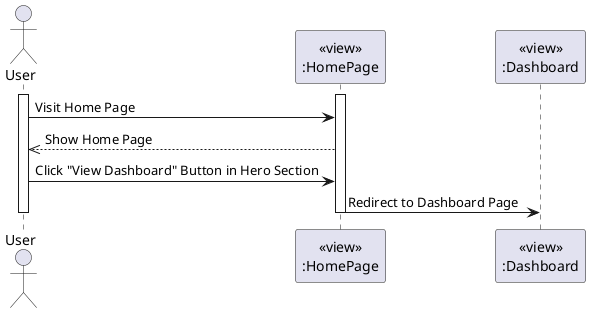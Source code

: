 @startuml View Dashboard
actor User
participant HomePageView [
  <<view>>
  :HomePage
]

activate User
activate HomePageView
User -> HomePageView: Visit Home Page
HomePageView -->> User: Show Home Page
User -> HomePageView: Click "View Dashboard" Button in Hero Section

participant DashboardView [
  <<view>>
  :Dashboard
]

HomePageView -> DashboardView: Redirect to Dashboard Page

deactivate User
deactivate HomePageView
deactivate DashboardView
@enduml

